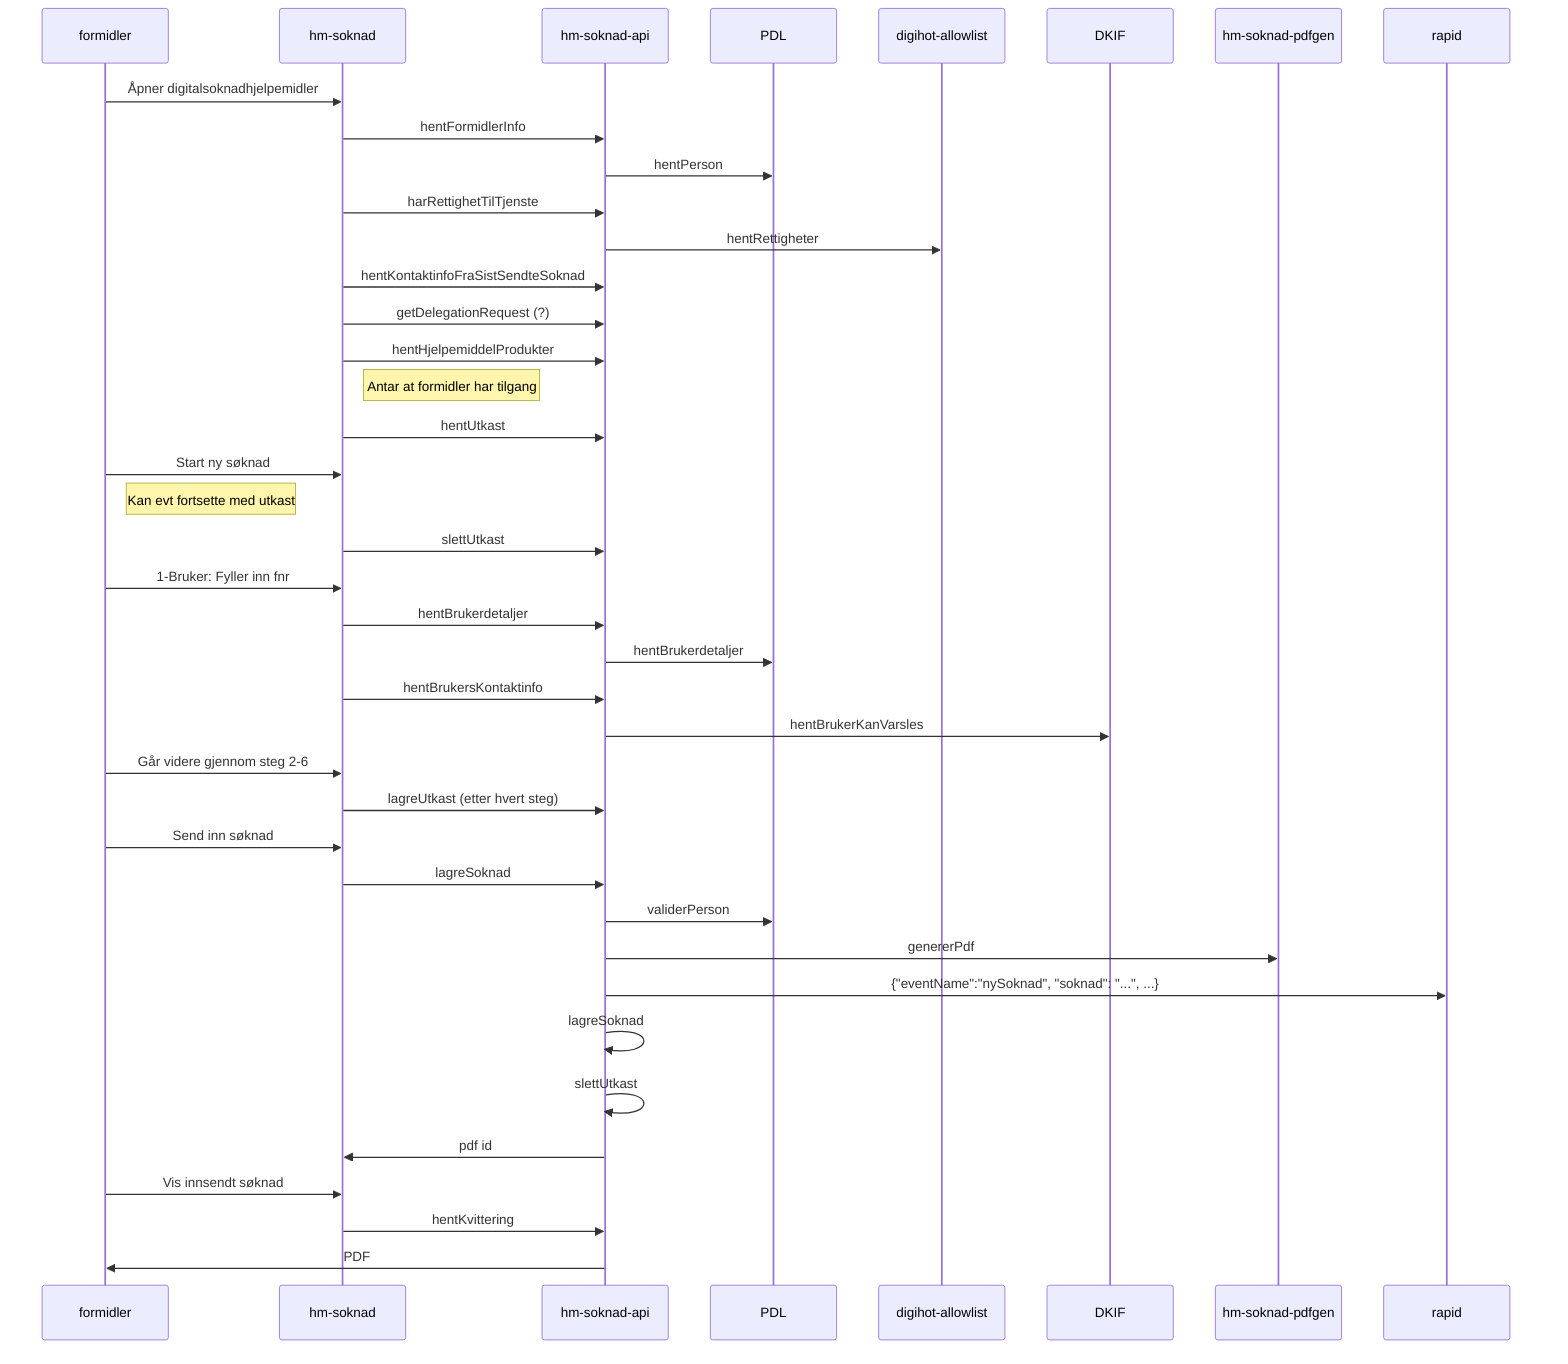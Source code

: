 sequenceDiagram
    participant formidler
    participant hms as hm-soknad
    participant hmsapi as hm-soknad-api
    participant pdl as PDL
    participant allowlist as digihot-allowlist
    participant dkif as DKIF
    participant pdf as hm-soknad-pdfgen
    participant rapid

    formidler->>hms: Åpner digitalsoknadhjelpemidler
    hms->>hmsapi: hentFormidlerInfo
    hmsapi->>pdl: hentPerson
    hms->>hmsapi: harRettighetTilTjenste
    hmsapi->>allowlist: hentRettigheter
    hms->>hmsapi: hentKontaktinfoFraSistSendteSoknad
    hms->>hmsapi: getDelegationRequest (?)
    hms->>hmsapi: hentHjelpemiddelProdukter
    Note right of hms: Antar at formidler har tilgang
    hms->>hmsapi: hentUtkast
    
    formidler->>hms: Start ny søknad
    Note right of formidler: Kan evt fortsette med utkast
    hms->>hmsapi: slettUtkast
    
    formidler->>hms: 1-Bruker: Fyller inn fnr
    hms->>hmsapi: hentBrukerdetaljer
    hmsapi->>pdl: hentBrukerdetaljer
    hms->>hmsapi: hentBrukersKontaktinfo
    hmsapi->>dkif: hentBrukerKanVarsles

    formidler->>hms: Går videre gjennom steg 2-6
    hms->>hmsapi: lagreUtkast (etter hvert steg)

    formidler->>hms: Send inn søknad
    hms->>hmsapi: lagreSoknad
    hmsapi->>pdl: validerPerson
    hmsapi->>pdf: genererPdf
    hmsapi->>rapid: {"eventName":"nySoknad", "soknad": "...", ...}
    hmsapi->>hmsapi: lagreSoknad
    hmsapi->>hmsapi: slettUtkast
    hmsapi->>hms: pdf id
    
    formidler->>hms: Vis innsendt søknad
    hms->>hmsapi: hentKvittering
    hmsapi->>formidler: PDF